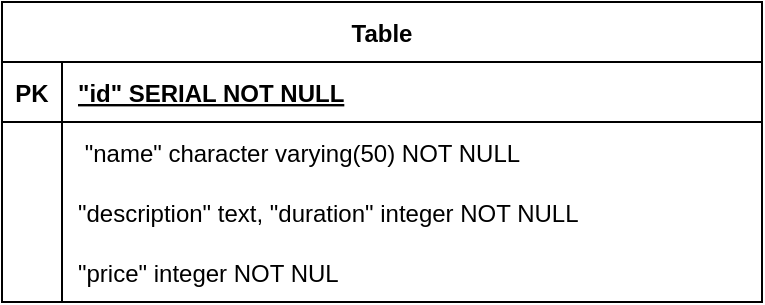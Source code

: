 <mxfile version="20.8.10" type="device"><diagram name="Página-1" id="BG8z7QrRHbDuw5_lMU2W"><mxGraphModel dx="1114" dy="656" grid="1" gridSize="10" guides="1" tooltips="1" connect="1" arrows="1" fold="1" page="1" pageScale="1" pageWidth="827" pageHeight="1169" math="0" shadow="0"><root><mxCell id="0"/><mxCell id="1" parent="0"/><mxCell id="VbivTEhWKNwxyZjQPiIf-2" value="Table" style="shape=table;startSize=30;container=1;collapsible=1;childLayout=tableLayout;fixedRows=1;rowLines=0;fontStyle=1;align=center;resizeLast=1;" vertex="1" parent="1"><mxGeometry x="110" y="180" width="380" height="150" as="geometry"/></mxCell><mxCell id="VbivTEhWKNwxyZjQPiIf-3" value="" style="shape=tableRow;horizontal=0;startSize=0;swimlaneHead=0;swimlaneBody=0;fillColor=none;collapsible=0;dropTarget=0;points=[[0,0.5],[1,0.5]];portConstraint=eastwest;top=0;left=0;right=0;bottom=1;" vertex="1" parent="VbivTEhWKNwxyZjQPiIf-2"><mxGeometry y="30" width="380" height="30" as="geometry"/></mxCell><mxCell id="VbivTEhWKNwxyZjQPiIf-4" value="PK" style="shape=partialRectangle;connectable=0;fillColor=none;top=0;left=0;bottom=0;right=0;fontStyle=1;overflow=hidden;" vertex="1" parent="VbivTEhWKNwxyZjQPiIf-3"><mxGeometry width="30" height="30" as="geometry"><mxRectangle width="30" height="30" as="alternateBounds"/></mxGeometry></mxCell><mxCell id="VbivTEhWKNwxyZjQPiIf-5" value="&quot;id&quot; SERIAL NOT NULL" style="shape=partialRectangle;connectable=0;fillColor=none;top=0;left=0;bottom=0;right=0;align=left;spacingLeft=6;fontStyle=5;overflow=hidden;" vertex="1" parent="VbivTEhWKNwxyZjQPiIf-3"><mxGeometry x="30" width="350" height="30" as="geometry"><mxRectangle width="350" height="30" as="alternateBounds"/></mxGeometry></mxCell><mxCell id="VbivTEhWKNwxyZjQPiIf-9" value="" style="shape=tableRow;horizontal=0;startSize=0;swimlaneHead=0;swimlaneBody=0;fillColor=none;collapsible=0;dropTarget=0;points=[[0,0.5],[1,0.5]];portConstraint=eastwest;top=0;left=0;right=0;bottom=0;" vertex="1" parent="VbivTEhWKNwxyZjQPiIf-2"><mxGeometry y="60" width="380" height="30" as="geometry"/></mxCell><mxCell id="VbivTEhWKNwxyZjQPiIf-10" value="" style="shape=partialRectangle;connectable=0;fillColor=none;top=0;left=0;bottom=0;right=0;editable=1;overflow=hidden;" vertex="1" parent="VbivTEhWKNwxyZjQPiIf-9"><mxGeometry width="30" height="30" as="geometry"><mxRectangle width="30" height="30" as="alternateBounds"/></mxGeometry></mxCell><mxCell id="VbivTEhWKNwxyZjQPiIf-11" value=" &quot;name&quot; character varying(50) NOT NULL" style="shape=partialRectangle;connectable=0;fillColor=none;top=0;left=0;bottom=0;right=0;align=left;spacingLeft=6;overflow=hidden;" vertex="1" parent="VbivTEhWKNwxyZjQPiIf-9"><mxGeometry x="30" width="350" height="30" as="geometry"><mxRectangle width="350" height="30" as="alternateBounds"/></mxGeometry></mxCell><mxCell id="VbivTEhWKNwxyZjQPiIf-12" value="" style="shape=tableRow;horizontal=0;startSize=0;swimlaneHead=0;swimlaneBody=0;fillColor=none;collapsible=0;dropTarget=0;points=[[0,0.5],[1,0.5]];portConstraint=eastwest;top=0;left=0;right=0;bottom=0;" vertex="1" parent="VbivTEhWKNwxyZjQPiIf-2"><mxGeometry y="90" width="380" height="30" as="geometry"/></mxCell><mxCell id="VbivTEhWKNwxyZjQPiIf-13" value="" style="shape=partialRectangle;connectable=0;fillColor=none;top=0;left=0;bottom=0;right=0;editable=1;overflow=hidden;" vertex="1" parent="VbivTEhWKNwxyZjQPiIf-12"><mxGeometry width="30" height="30" as="geometry"><mxRectangle width="30" height="30" as="alternateBounds"/></mxGeometry></mxCell><mxCell id="VbivTEhWKNwxyZjQPiIf-14" value="&quot;description&quot; text, &quot;duration&quot; integer NOT NULL" style="shape=partialRectangle;connectable=0;fillColor=none;top=0;left=0;bottom=0;right=0;align=left;spacingLeft=6;overflow=hidden;" vertex="1" parent="VbivTEhWKNwxyZjQPiIf-12"><mxGeometry x="30" width="350" height="30" as="geometry"><mxRectangle width="350" height="30" as="alternateBounds"/></mxGeometry></mxCell><mxCell id="VbivTEhWKNwxyZjQPiIf-16" value="" style="shape=tableRow;horizontal=0;startSize=0;swimlaneHead=0;swimlaneBody=0;fillColor=none;collapsible=0;dropTarget=0;points=[[0,0.5],[1,0.5]];portConstraint=eastwest;top=0;left=0;right=0;bottom=0;" vertex="1" parent="VbivTEhWKNwxyZjQPiIf-2"><mxGeometry y="120" width="380" height="30" as="geometry"/></mxCell><mxCell id="VbivTEhWKNwxyZjQPiIf-17" value="" style="shape=partialRectangle;connectable=0;fillColor=none;top=0;left=0;bottom=0;right=0;editable=1;overflow=hidden;" vertex="1" parent="VbivTEhWKNwxyZjQPiIf-16"><mxGeometry width="30" height="30" as="geometry"><mxRectangle width="30" height="30" as="alternateBounds"/></mxGeometry></mxCell><mxCell id="VbivTEhWKNwxyZjQPiIf-18" value="&quot;price&quot; integer NOT NUL" style="shape=partialRectangle;connectable=0;fillColor=none;top=0;left=0;bottom=0;right=0;align=left;spacingLeft=6;overflow=hidden;" vertex="1" parent="VbivTEhWKNwxyZjQPiIf-16"><mxGeometry x="30" width="350" height="30" as="geometry"><mxRectangle width="350" height="30" as="alternateBounds"/></mxGeometry></mxCell></root></mxGraphModel></diagram></mxfile>